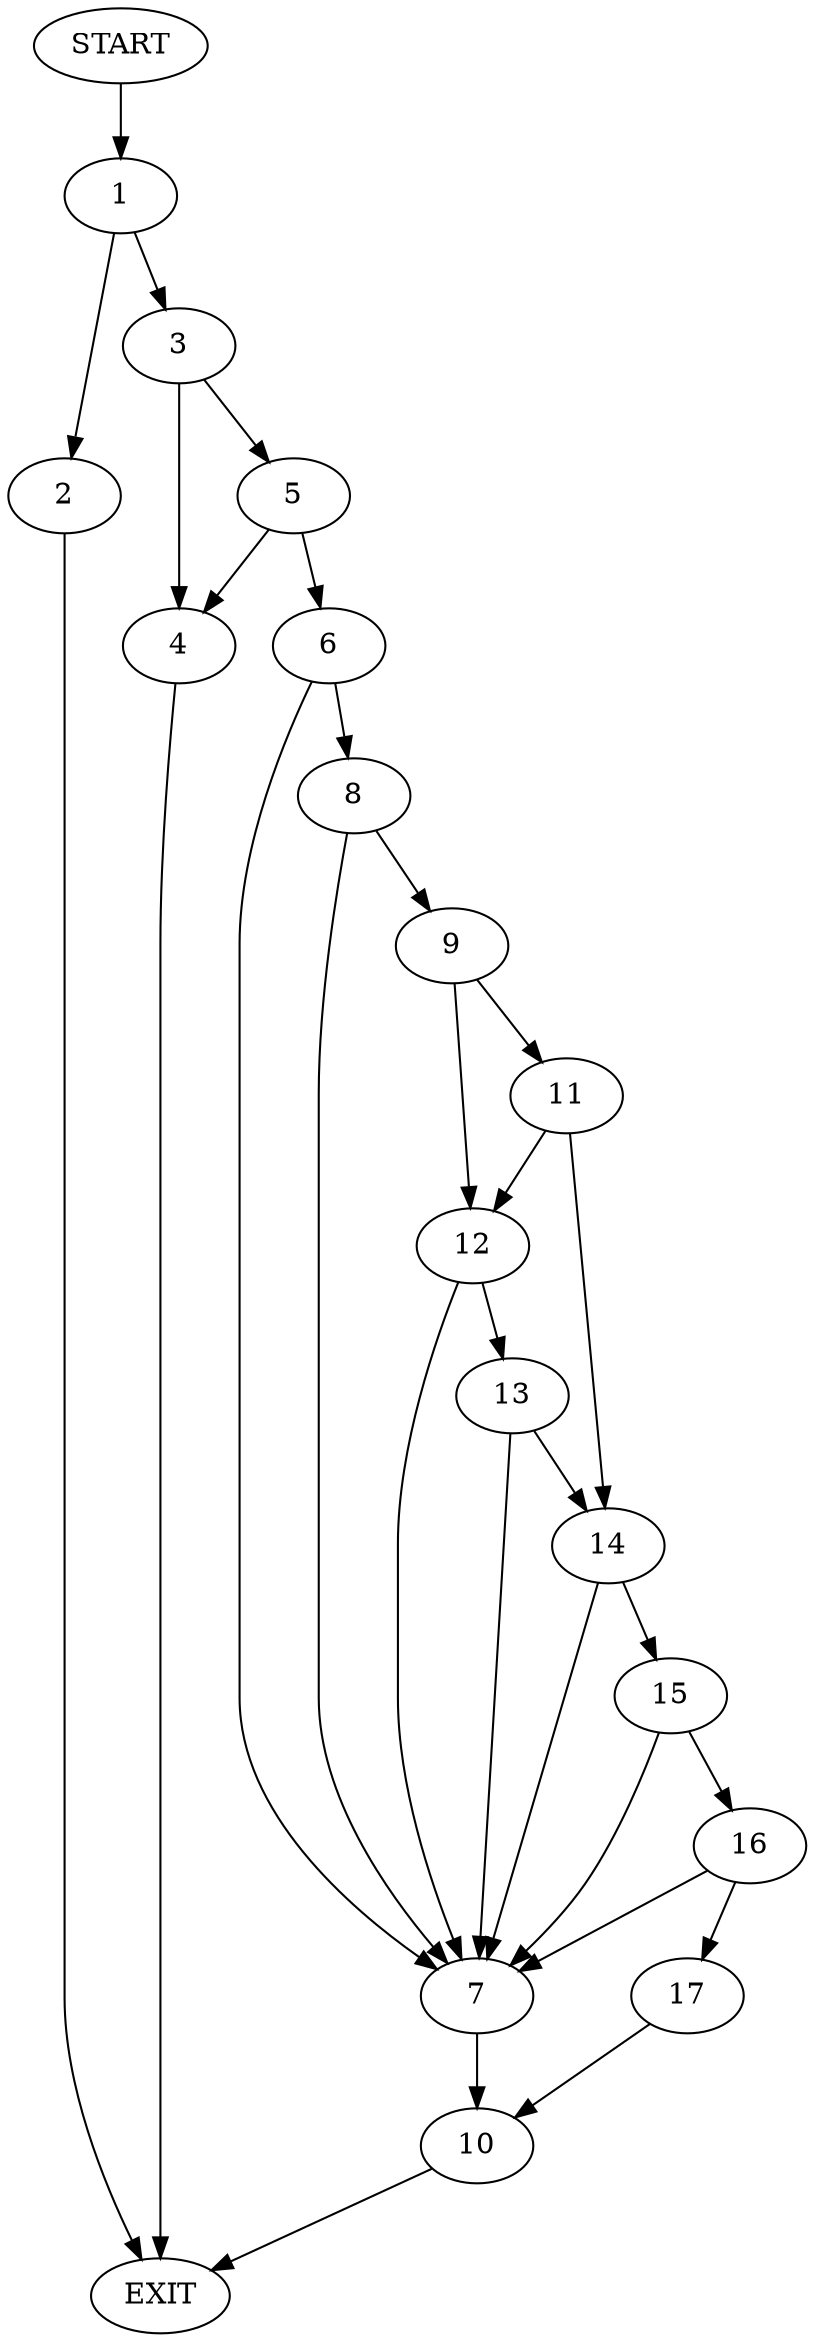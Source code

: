 digraph {
0 [label="START"]
18 [label="EXIT"]
0 -> 1
1 -> 2
1 -> 3
2 -> 18
3 -> 4
3 -> 5
4 -> 18
5 -> 6
5 -> 4
6 -> 7
6 -> 8
8 -> 7
8 -> 9
7 -> 10
9 -> 11
9 -> 12
12 -> 7
12 -> 13
11 -> 14
11 -> 12
14 -> 7
14 -> 15
13 -> 14
13 -> 7
15 -> 7
15 -> 16
16 -> 7
16 -> 17
17 -> 10
10 -> 18
}
